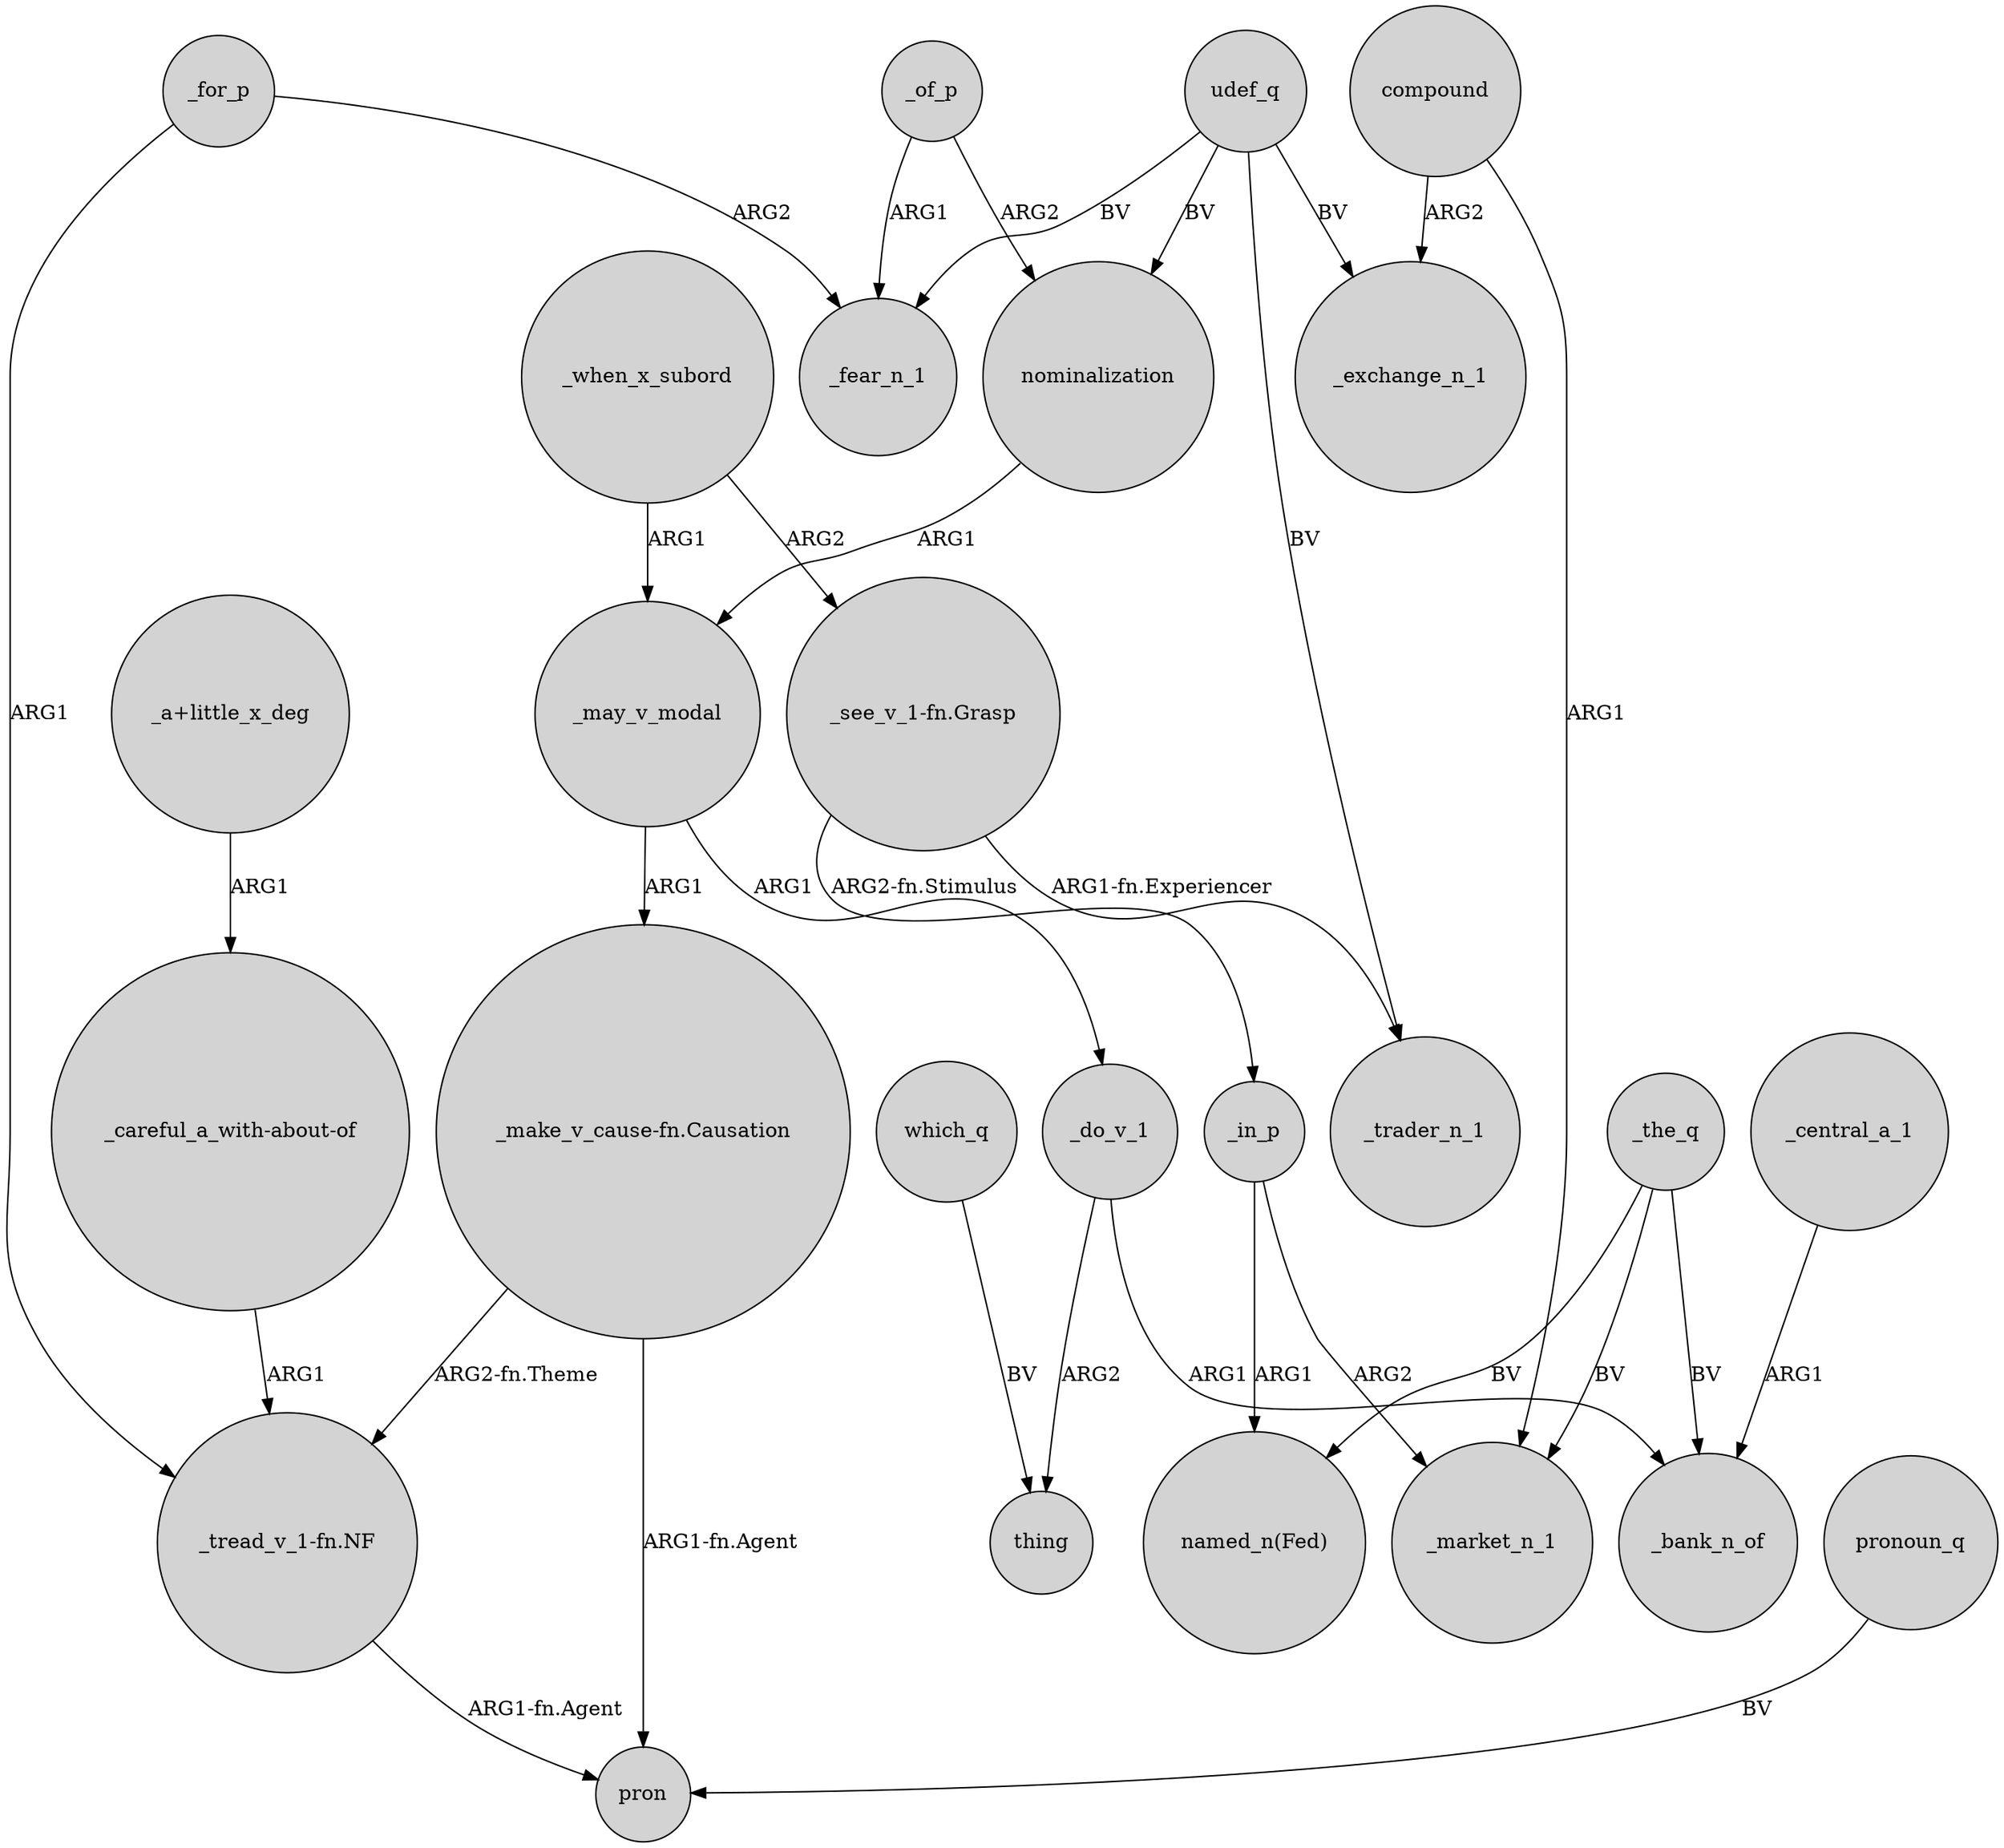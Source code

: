 digraph {
	node [shape=circle style=filled]
	_when_x_subord -> _may_v_modal [label=ARG1]
	nominalization -> _may_v_modal [label=ARG1]
	_the_q -> "named_n(Fed)" [label=BV]
	"_a+little_x_deg" -> "_careful_a_with-about-of" [label=ARG1]
	_for_p -> _fear_n_1 [label=ARG2]
	"_make_v_cause-fn.Causation" -> "_tread_v_1-fn.NF" [label="ARG2-fn.Theme"]
	_of_p -> _fear_n_1 [label=ARG1]
	udef_q -> _trader_n_1 [label=BV]
	"_see_v_1-fn.Grasp" -> _in_p [label="ARG2-fn.Stimulus"]
	_when_x_subord -> "_see_v_1-fn.Grasp" [label=ARG2]
	_do_v_1 -> _bank_n_of [label=ARG1]
	compound -> _exchange_n_1 [label=ARG2]
	udef_q -> _fear_n_1 [label=BV]
	_may_v_modal -> "_make_v_cause-fn.Causation" [label=ARG1]
	pronoun_q -> pron [label=BV]
	_the_q -> _bank_n_of [label=BV]
	_central_a_1 -> _bank_n_of [label=ARG1]
	"_careful_a_with-about-of" -> "_tread_v_1-fn.NF" [label=ARG1]
	_of_p -> nominalization [label=ARG2]
	udef_q -> nominalization [label=BV]
	"_see_v_1-fn.Grasp" -> _trader_n_1 [label="ARG1-fn.Experiencer"]
	"_make_v_cause-fn.Causation" -> pron [label="ARG1-fn.Agent"]
	_in_p -> _market_n_1 [label=ARG2]
	_do_v_1 -> thing [label=ARG2]
	_in_p -> "named_n(Fed)" [label=ARG1]
	compound -> _market_n_1 [label=ARG1]
	udef_q -> _exchange_n_1 [label=BV]
	"_tread_v_1-fn.NF" -> pron [label="ARG1-fn.Agent"]
	_the_q -> _market_n_1 [label=BV]
	_for_p -> "_tread_v_1-fn.NF" [label=ARG1]
	_may_v_modal -> _do_v_1 [label=ARG1]
	which_q -> thing [label=BV]
}
